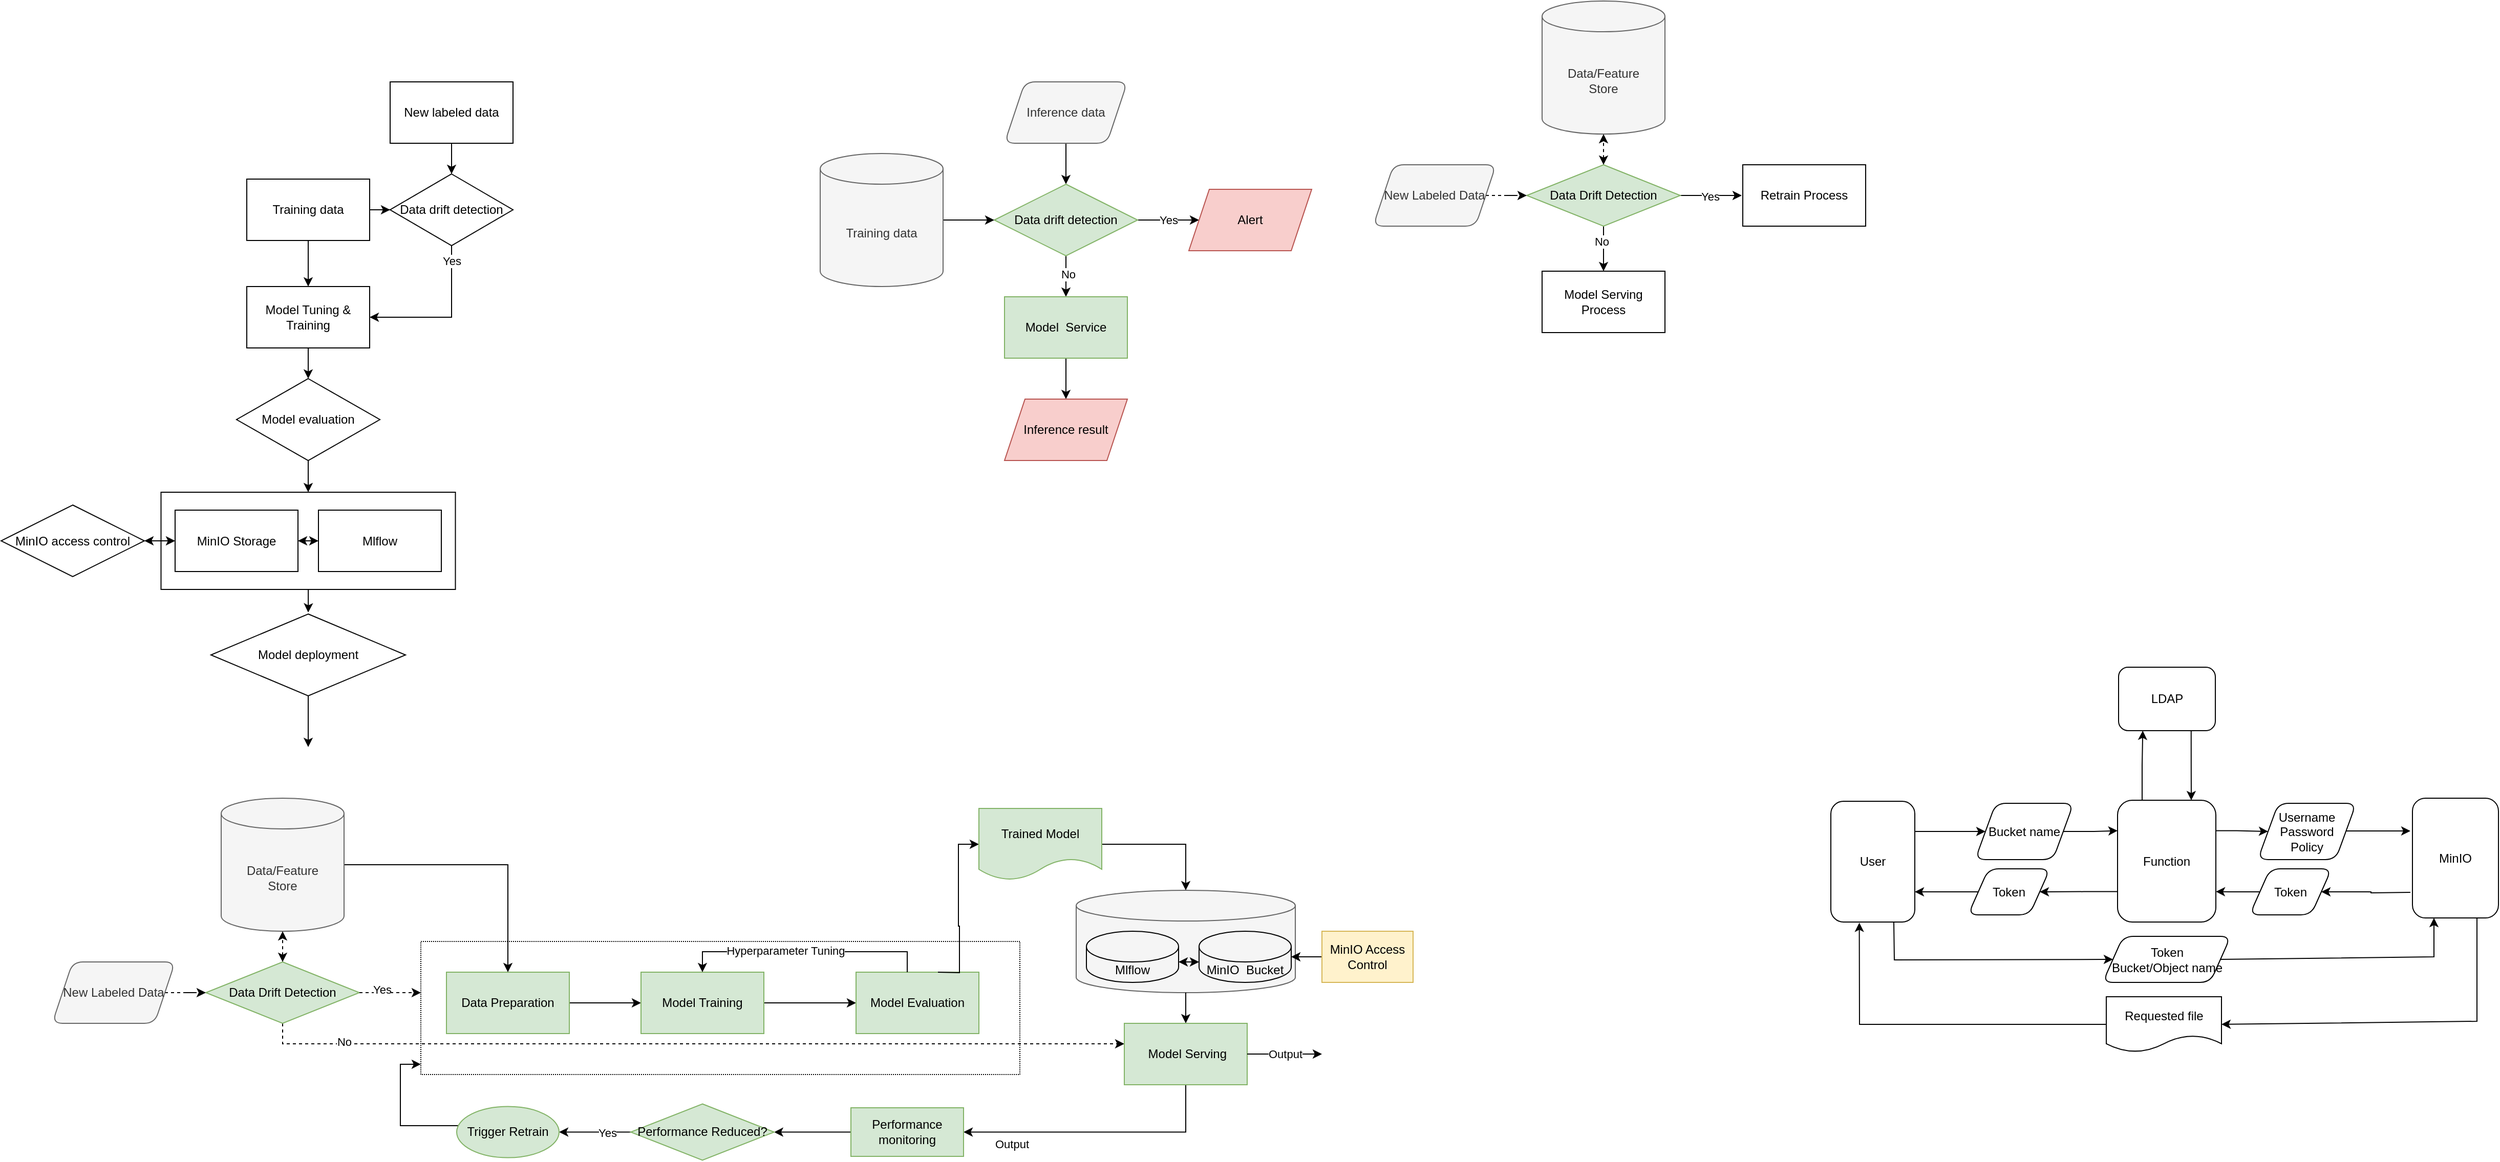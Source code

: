 <mxfile version="17.4.3" type="github">
  <diagram id="fK5hHXI_meAvLUZj9lbC" name="Page-1">
    <mxGraphModel dx="756" dy="846" grid="0" gridSize="10" guides="1" tooltips="1" connect="1" arrows="1" fold="1" page="0" pageScale="1" pageWidth="827" pageHeight="1169" math="0" shadow="0">
      <root>
        <mxCell id="0" />
        <mxCell id="1" parent="0" />
        <mxCell id="V0Qw61IKJjh0Ug3TLafj-57" value="" style="shape=cylinder3;whiteSpace=wrap;html=1;boundedLbl=1;backgroundOutline=1;size=15;rounded=0;shadow=0;glass=0;sketch=0;fillColor=#f5f5f5;fontColor=#333333;strokeColor=#666666;" parent="1" vertex="1">
          <mxGeometry x="1100" y="840" width="214" height="100" as="geometry" />
        </mxCell>
        <mxCell id="V0Qw61IKJjh0Ug3TLafj-20" value="" style="rounded=0;whiteSpace=wrap;html=1;shadow=0;glass=0;sketch=0;fillColor=none;dashed=1;dashPattern=1 1;" parent="1" vertex="1">
          <mxGeometry x="460" y="890" width="585" height="130" as="geometry" />
        </mxCell>
        <mxCell id="QDnQAPT0r1DDVJR2lLTe-117" value="" style="rounded=0;whiteSpace=wrap;html=1;gradientColor=none;fillColor=none;" parent="1" vertex="1">
          <mxGeometry x="206.25" y="451" width="287.5" height="95" as="geometry" />
        </mxCell>
        <mxCell id="QDnQAPT0r1DDVJR2lLTe-122" value="" style="edgeStyle=orthogonalEdgeStyle;rounded=0;orthogonalLoop=1;jettySize=auto;html=1;" parent="1" source="QDnQAPT0r1DDVJR2lLTe-2" target="QDnQAPT0r1DDVJR2lLTe-4" edge="1">
          <mxGeometry relative="1" as="geometry" />
        </mxCell>
        <mxCell id="QDnQAPT0r1DDVJR2lLTe-125" value="" style="edgeStyle=orthogonalEdgeStyle;rounded=0;orthogonalLoop=1;jettySize=auto;html=1;" parent="1" source="QDnQAPT0r1DDVJR2lLTe-2" target="QDnQAPT0r1DDVJR2lLTe-47" edge="1">
          <mxGeometry relative="1" as="geometry" />
        </mxCell>
        <mxCell id="QDnQAPT0r1DDVJR2lLTe-2" value="Training data" style="rounded=0;whiteSpace=wrap;html=1;" parent="1" vertex="1">
          <mxGeometry x="290" y="145" width="120" height="60" as="geometry" />
        </mxCell>
        <mxCell id="QDnQAPT0r1DDVJR2lLTe-138" value="" style="edgeStyle=orthogonalEdgeStyle;rounded=0;orthogonalLoop=1;jettySize=auto;html=1;" parent="1" source="QDnQAPT0r1DDVJR2lLTe-4" target="QDnQAPT0r1DDVJR2lLTe-137" edge="1">
          <mxGeometry relative="1" as="geometry" />
        </mxCell>
        <mxCell id="QDnQAPT0r1DDVJR2lLTe-4" value="Model Tuning &amp;amp; Training" style="rounded=0;whiteSpace=wrap;html=1;" parent="1" vertex="1">
          <mxGeometry x="290" y="250" width="120" height="60" as="geometry" />
        </mxCell>
        <mxCell id="QDnQAPT0r1DDVJR2lLTe-6" value="Mlflow" style="rounded=0;whiteSpace=wrap;html=1;" parent="1" vertex="1">
          <mxGeometry x="360" y="468.5" width="120" height="60" as="geometry" />
        </mxCell>
        <mxCell id="QDnQAPT0r1DDVJR2lLTe-126" value="" style="edgeStyle=orthogonalEdgeStyle;rounded=0;orthogonalLoop=1;jettySize=auto;html=1;" parent="1" source="QDnQAPT0r1DDVJR2lLTe-7" target="QDnQAPT0r1DDVJR2lLTe-47" edge="1">
          <mxGeometry relative="1" as="geometry" />
        </mxCell>
        <mxCell id="QDnQAPT0r1DDVJR2lLTe-7" value="New labeled data" style="rounded=0;whiteSpace=wrap;html=1;" parent="1" vertex="1">
          <mxGeometry x="430" y="50" width="120" height="60" as="geometry" />
        </mxCell>
        <mxCell id="QDnQAPT0r1DDVJR2lLTe-47" value="Data drift detection" style="rhombus;whiteSpace=wrap;html=1;" parent="1" vertex="1">
          <mxGeometry x="430" y="140" width="120" height="70" as="geometry" />
        </mxCell>
        <mxCell id="QDnQAPT0r1DDVJR2lLTe-105" value="" style="edgeStyle=orthogonalEdgeStyle;rounded=0;orthogonalLoop=1;jettySize=auto;html=1;exitX=0.5;exitY=1;exitDx=0;exitDy=0;" parent="1" source="gK53VHWFZF51HOCK_0e7-2" target="QDnQAPT0r1DDVJR2lLTe-61" edge="1">
          <mxGeometry relative="1" as="geometry">
            <mxPoint x="1100" y="130" as="sourcePoint" />
          </mxGeometry>
        </mxCell>
        <mxCell id="QDnQAPT0r1DDVJR2lLTe-108" value="Yes" style="edgeStyle=orthogonalEdgeStyle;rounded=0;orthogonalLoop=1;jettySize=auto;html=1;entryX=0;entryY=0.5;entryDx=0;entryDy=0;" parent="1" source="QDnQAPT0r1DDVJR2lLTe-61" target="gK53VHWFZF51HOCK_0e7-6" edge="1">
          <mxGeometry relative="1" as="geometry">
            <mxPoint x="1220" y="185" as="targetPoint" />
          </mxGeometry>
        </mxCell>
        <mxCell id="QDnQAPT0r1DDVJR2lLTe-112" value="" style="edgeStyle=orthogonalEdgeStyle;rounded=0;orthogonalLoop=1;jettySize=auto;html=1;" parent="1" source="QDnQAPT0r1DDVJR2lLTe-61" target="QDnQAPT0r1DDVJR2lLTe-109" edge="1">
          <mxGeometry relative="1" as="geometry" />
        </mxCell>
        <mxCell id="QDnQAPT0r1DDVJR2lLTe-113" value="No" style="edgeLabel;html=1;align=center;verticalAlign=middle;resizable=0;points=[];" parent="QDnQAPT0r1DDVJR2lLTe-112" vertex="1" connectable="0">
          <mxGeometry x="-0.167" y="2" relative="1" as="geometry">
            <mxPoint y="1" as="offset" />
          </mxGeometry>
        </mxCell>
        <mxCell id="QDnQAPT0r1DDVJR2lLTe-61" value="Data drift detection" style="rhombus;whiteSpace=wrap;html=1;fillColor=#d5e8d4;strokeColor=#82b366;" parent="1" vertex="1">
          <mxGeometry x="1020" y="150" width="140" height="70" as="geometry" />
        </mxCell>
        <mxCell id="QDnQAPT0r1DDVJR2lLTe-71" value="MinIO Storage" style="rounded=0;whiteSpace=wrap;html=1;" parent="1" vertex="1">
          <mxGeometry x="220" y="468.5" width="120" height="60" as="geometry" />
        </mxCell>
        <mxCell id="QDnQAPT0r1DDVJR2lLTe-92" value="MinIO access control" style="rhombus;whiteSpace=wrap;html=1;" parent="1" vertex="1">
          <mxGeometry x="50" y="463.5" width="140" height="70" as="geometry" />
        </mxCell>
        <mxCell id="QDnQAPT0r1DDVJR2lLTe-103" value="" style="endArrow=classic;html=1;rounded=0;exitX=0.5;exitY=1;exitDx=0;exitDy=0;entryX=0.5;entryY=0;entryDx=0;entryDy=0;" parent="1" source="QDnQAPT0r1DDVJR2lLTe-143" edge="1">
          <mxGeometry width="50" height="50" relative="1" as="geometry">
            <mxPoint x="350.0" y="628.5" as="sourcePoint" />
            <mxPoint x="350.0" y="700" as="targetPoint" />
          </mxGeometry>
        </mxCell>
        <mxCell id="QDnQAPT0r1DDVJR2lLTe-107" value="" style="edgeStyle=orthogonalEdgeStyle;rounded=0;orthogonalLoop=1;jettySize=auto;html=1;exitX=1;exitY=0.5;exitDx=0;exitDy=0;exitPerimeter=0;" parent="1" source="gK53VHWFZF51HOCK_0e7-7" target="QDnQAPT0r1DDVJR2lLTe-61" edge="1">
          <mxGeometry relative="1" as="geometry">
            <mxPoint x="970" y="185" as="sourcePoint" />
          </mxGeometry>
        </mxCell>
        <mxCell id="QDnQAPT0r1DDVJR2lLTe-115" value="" style="edgeStyle=orthogonalEdgeStyle;rounded=0;orthogonalLoop=1;jettySize=auto;html=1;entryX=0.5;entryY=0;entryDx=0;entryDy=0;" parent="1" source="QDnQAPT0r1DDVJR2lLTe-109" target="gK53VHWFZF51HOCK_0e7-4" edge="1">
          <mxGeometry relative="1" as="geometry">
            <mxPoint x="1090" y="370" as="targetPoint" />
          </mxGeometry>
        </mxCell>
        <mxCell id="QDnQAPT0r1DDVJR2lLTe-109" value="Model &amp;nbsp;Service" style="rounded=0;whiteSpace=wrap;html=1;fillColor=#d5e8d4;strokeColor=#82b366;" parent="1" vertex="1">
          <mxGeometry x="1030" y="260" width="120" height="60" as="geometry" />
        </mxCell>
        <mxCell id="QDnQAPT0r1DDVJR2lLTe-119" value="" style="edgeStyle=orthogonalEdgeStyle;rounded=0;orthogonalLoop=1;jettySize=auto;html=1;" parent="1" source="QDnQAPT0r1DDVJR2lLTe-117" edge="1">
          <mxGeometry relative="1" as="geometry">
            <mxPoint x="350.0" y="568.5" as="targetPoint" />
          </mxGeometry>
        </mxCell>
        <mxCell id="QDnQAPT0r1DDVJR2lLTe-127" value="" style="endArrow=classic;html=1;rounded=0;exitX=0.5;exitY=1;exitDx=0;exitDy=0;entryX=1;entryY=0.5;entryDx=0;entryDy=0;" parent="1" source="QDnQAPT0r1DDVJR2lLTe-47" target="QDnQAPT0r1DDVJR2lLTe-4" edge="1">
          <mxGeometry width="50" height="50" relative="1" as="geometry">
            <mxPoint x="540" y="360" as="sourcePoint" />
            <mxPoint x="590" y="310" as="targetPoint" />
            <Array as="points">
              <mxPoint x="490" y="280" />
            </Array>
          </mxGeometry>
        </mxCell>
        <mxCell id="QDnQAPT0r1DDVJR2lLTe-129" value="Yes" style="edgeLabel;html=1;align=center;verticalAlign=middle;resizable=0;points=[];" parent="QDnQAPT0r1DDVJR2lLTe-127" vertex="1" connectable="0">
          <mxGeometry x="-0.804" relative="1" as="geometry">
            <mxPoint as="offset" />
          </mxGeometry>
        </mxCell>
        <mxCell id="QDnQAPT0r1DDVJR2lLTe-132" value="" style="endArrow=classic;startArrow=classic;html=1;rounded=0;exitX=1;exitY=0.5;exitDx=0;exitDy=0;entryX=0;entryY=0.5;entryDx=0;entryDy=0;" parent="1" source="QDnQAPT0r1DDVJR2lLTe-92" target="QDnQAPT0r1DDVJR2lLTe-71" edge="1">
          <mxGeometry width="50" height="50" relative="1" as="geometry">
            <mxPoint x="540" y="468.5" as="sourcePoint" />
            <mxPoint x="590" y="418.5" as="targetPoint" />
          </mxGeometry>
        </mxCell>
        <mxCell id="QDnQAPT0r1DDVJR2lLTe-136" value="" style="endArrow=classic;startArrow=classic;html=1;rounded=0;exitX=1;exitY=0.5;exitDx=0;exitDy=0;entryX=0;entryY=0.5;entryDx=0;entryDy=0;" parent="1" source="QDnQAPT0r1DDVJR2lLTe-71" target="QDnQAPT0r1DDVJR2lLTe-6" edge="1">
          <mxGeometry width="50" height="50" relative="1" as="geometry">
            <mxPoint x="460" y="468.5" as="sourcePoint" />
            <mxPoint x="510" y="418.5" as="targetPoint" />
          </mxGeometry>
        </mxCell>
        <mxCell id="QDnQAPT0r1DDVJR2lLTe-137" value="Model evaluation" style="rhombus;whiteSpace=wrap;html=1;rounded=0;fillColor=none;gradientColor=none;" parent="1" vertex="1">
          <mxGeometry x="280" y="340" width="140" height="80" as="geometry" />
        </mxCell>
        <mxCell id="QDnQAPT0r1DDVJR2lLTe-140" value="" style="endArrow=classic;html=1;rounded=0;exitX=0.5;exitY=1;exitDx=0;exitDy=0;entryX=0.5;entryY=0;entryDx=0;entryDy=0;" parent="1" source="QDnQAPT0r1DDVJR2lLTe-137" target="QDnQAPT0r1DDVJR2lLTe-117" edge="1">
          <mxGeometry width="50" height="50" relative="1" as="geometry">
            <mxPoint x="410" y="490" as="sourcePoint" />
            <mxPoint x="460" y="440" as="targetPoint" />
          </mxGeometry>
        </mxCell>
        <mxCell id="QDnQAPT0r1DDVJR2lLTe-143" value="Model deployment" style="rhombus;whiteSpace=wrap;html=1;rounded=0;fillColor=none;gradientColor=none;" parent="1" vertex="1">
          <mxGeometry x="255" y="570" width="190" height="80" as="geometry" />
        </mxCell>
        <mxCell id="V0Qw61IKJjh0Ug3TLafj-18" style="edgeStyle=orthogonalEdgeStyle;rounded=0;orthogonalLoop=1;jettySize=auto;html=1;exitX=0.5;exitY=1;exitDx=0;exitDy=0;dashed=1;" parent="1" source="QDnQAPT0r1DDVJR2lLTe-145" target="V0Qw61IKJjh0Ug3TLafj-7" edge="1">
          <mxGeometry relative="1" as="geometry">
            <mxPoint x="1100" y="990" as="targetPoint" />
            <Array as="points">
              <mxPoint x="325" y="990" />
            </Array>
          </mxGeometry>
        </mxCell>
        <mxCell id="V0Qw61IKJjh0Ug3TLafj-19" value="No" style="edgeLabel;html=1;align=center;verticalAlign=middle;resizable=0;points=[];" parent="V0Qw61IKJjh0Ug3TLafj-18" vertex="1" connectable="0">
          <mxGeometry x="-0.811" y="2" relative="1" as="geometry">
            <mxPoint as="offset" />
          </mxGeometry>
        </mxCell>
        <mxCell id="QDnQAPT0r1DDVJR2lLTe-145" value="Data Drift Detection" style="rhombus;whiteSpace=wrap;html=1;rounded=0;fillColor=#d5e8d4;strokeColor=#82b366;" parent="1" vertex="1">
          <mxGeometry x="250" y="910" width="150" height="60" as="geometry" />
        </mxCell>
        <mxCell id="QDnQAPT0r1DDVJR2lLTe-153" value="" style="edgeStyle=orthogonalEdgeStyle;rounded=0;orthogonalLoop=1;jettySize=auto;html=1;" parent="1" source="QDnQAPT0r1DDVJR2lLTe-147" target="QDnQAPT0r1DDVJR2lLTe-150" edge="1">
          <mxGeometry relative="1" as="geometry" />
        </mxCell>
        <mxCell id="QDnQAPT0r1DDVJR2lLTe-147" value="Data Preparation" style="rounded=0;whiteSpace=wrap;html=1;fillColor=#d5e8d4;strokeColor=#82b366;" parent="1" vertex="1">
          <mxGeometry x="485" y="920" width="120" height="60" as="geometry" />
        </mxCell>
        <mxCell id="QDnQAPT0r1DDVJR2lLTe-154" value="" style="edgeStyle=orthogonalEdgeStyle;rounded=0;orthogonalLoop=1;jettySize=auto;html=1;" parent="1" source="QDnQAPT0r1DDVJR2lLTe-150" target="QDnQAPT0r1DDVJR2lLTe-151" edge="1">
          <mxGeometry relative="1" as="geometry" />
        </mxCell>
        <mxCell id="QDnQAPT0r1DDVJR2lLTe-150" value="Model Training" style="rounded=0;whiteSpace=wrap;html=1;fillColor=#d5e8d4;strokeColor=#82b366;" parent="1" vertex="1">
          <mxGeometry x="675" y="920" width="120" height="60" as="geometry" />
        </mxCell>
        <mxCell id="QDnQAPT0r1DDVJR2lLTe-151" value="Model Evaluation" style="rounded=0;whiteSpace=wrap;html=1;fillColor=#d5e8d4;strokeColor=#82b366;" parent="1" vertex="1">
          <mxGeometry x="885" y="920" width="120" height="60" as="geometry" />
        </mxCell>
        <mxCell id="QDnQAPT0r1DDVJR2lLTe-156" style="edgeStyle=orthogonalEdgeStyle;rounded=0;orthogonalLoop=1;jettySize=auto;html=1;entryX=0.5;entryY=0;entryDx=0;entryDy=0;exitX=0.25;exitY=0;exitDx=0;exitDy=0;" parent="1" target="QDnQAPT0r1DDVJR2lLTe-150" edge="1">
          <mxGeometry relative="1" as="geometry">
            <Array as="points">
              <mxPoint x="935" y="900" />
              <mxPoint x="735" y="900" />
            </Array>
            <mxPoint x="935" y="920" as="sourcePoint" />
          </mxGeometry>
        </mxCell>
        <mxCell id="QDnQAPT0r1DDVJR2lLTe-157" value="Hyperparameter Tuning" style="edgeLabel;html=1;align=center;verticalAlign=middle;resizable=0;points=[];" parent="QDnQAPT0r1DDVJR2lLTe-156" vertex="1" connectable="0">
          <mxGeometry x="0.161" y="-1" relative="1" as="geometry">
            <mxPoint as="offset" />
          </mxGeometry>
        </mxCell>
        <mxCell id="V0Qw61IKJjh0Ug3TLafj-3" value="" style="edgeStyle=orthogonalEdgeStyle;rounded=0;orthogonalLoop=1;jettySize=auto;html=1;entryX=0;entryY=0.5;entryDx=0;entryDy=0;" parent="1" target="V0Qw61IKJjh0Ug3TLafj-1" edge="1">
          <mxGeometry relative="1" as="geometry">
            <mxPoint x="965" y="920" as="sourcePoint" />
          </mxGeometry>
        </mxCell>
        <mxCell id="V0Qw61IKJjh0Ug3TLafj-46" style="edgeStyle=orthogonalEdgeStyle;rounded=0;orthogonalLoop=1;jettySize=auto;html=1;entryX=0.5;entryY=0;entryDx=0;entryDy=0;" parent="1" source="QDnQAPT0r1DDVJR2lLTe-158" target="QDnQAPT0r1DDVJR2lLTe-147" edge="1">
          <mxGeometry relative="1" as="geometry" />
        </mxCell>
        <mxCell id="QDnQAPT0r1DDVJR2lLTe-158" value="Data/Feature&lt;br&gt;Store" style="shape=cylinder3;whiteSpace=wrap;html=1;boundedLbl=1;backgroundOutline=1;size=15;rounded=0;fillColor=#f5f5f5;fontColor=#333333;strokeColor=#666666;" parent="1" vertex="1">
          <mxGeometry x="265" y="750" width="120" height="130" as="geometry" />
        </mxCell>
        <mxCell id="V0Qw61IKJjh0Ug3TLafj-58" style="edgeStyle=orthogonalEdgeStyle;rounded=0;orthogonalLoop=1;jettySize=auto;html=1;entryX=0.5;entryY=0;entryDx=0;entryDy=0;entryPerimeter=0;exitX=1;exitY=0.5;exitDx=0;exitDy=0;" parent="1" source="V0Qw61IKJjh0Ug3TLafj-1" target="V0Qw61IKJjh0Ug3TLafj-57" edge="1">
          <mxGeometry relative="1" as="geometry" />
        </mxCell>
        <mxCell id="V0Qw61IKJjh0Ug3TLafj-1" value="Trained Model" style="shape=document;whiteSpace=wrap;html=1;boundedLbl=1;fillColor=#d5e8d4;strokeColor=#82b366;" parent="1" vertex="1">
          <mxGeometry x="1005" y="760" width="120" height="70" as="geometry" />
        </mxCell>
        <mxCell id="V0Qw61IKJjh0Ug3TLafj-8" value="" style="edgeStyle=orthogonalEdgeStyle;rounded=0;orthogonalLoop=1;jettySize=auto;html=1;exitX=0.5;exitY=1;exitDx=0;exitDy=0;exitPerimeter=0;" parent="1" source="V0Qw61IKJjh0Ug3TLafj-57" target="V0Qw61IKJjh0Ug3TLafj-7" edge="1">
          <mxGeometry relative="1" as="geometry">
            <mxPoint x="1195" y="920" as="sourcePoint" />
          </mxGeometry>
        </mxCell>
        <mxCell id="V0Qw61IKJjh0Ug3TLafj-10" style="edgeStyle=orthogonalEdgeStyle;rounded=0;orthogonalLoop=1;jettySize=auto;html=1;entryX=1;entryY=0.5;entryDx=0;entryDy=0;exitX=0.5;exitY=1;exitDx=0;exitDy=0;" parent="1" source="V0Qw61IKJjh0Ug3TLafj-7" target="V0Qw61IKJjh0Ug3TLafj-9" edge="1">
          <mxGeometry relative="1" as="geometry">
            <Array as="points">
              <mxPoint x="1207" y="1076" />
            </Array>
          </mxGeometry>
        </mxCell>
        <mxCell id="V0Qw61IKJjh0Ug3TLafj-25" value="Output" style="edgeLabel;html=1;align=center;verticalAlign=middle;resizable=0;points=[];" parent="V0Qw61IKJjh0Ug3TLafj-10" vertex="1" connectable="0">
          <mxGeometry x="-0.676" y="4" relative="1" as="geometry">
            <mxPoint x="-174" y="15" as="offset" />
          </mxGeometry>
        </mxCell>
        <mxCell id="V0Qw61IKJjh0Ug3TLafj-7" value="&amp;nbsp;Model Serving" style="rounded=0;whiteSpace=wrap;html=1;fillColor=#d5e8d4;strokeColor=#82b366;" parent="1" vertex="1">
          <mxGeometry x="1147" y="970" width="120" height="60" as="geometry" />
        </mxCell>
        <mxCell id="V0Qw61IKJjh0Ug3TLafj-14" value="" style="edgeStyle=orthogonalEdgeStyle;rounded=0;orthogonalLoop=1;jettySize=auto;html=1;" parent="1" source="V0Qw61IKJjh0Ug3TLafj-9" target="V0Qw61IKJjh0Ug3TLafj-13" edge="1">
          <mxGeometry relative="1" as="geometry" />
        </mxCell>
        <mxCell id="V0Qw61IKJjh0Ug3TLafj-9" value="Performance monitoring" style="rounded=0;whiteSpace=wrap;html=1;glass=0;shadow=0;sketch=0;fillColor=#d5e8d4;strokeColor=#82b366;" parent="1" vertex="1">
          <mxGeometry x="880" y="1052.5" width="110" height="47.5" as="geometry" />
        </mxCell>
        <mxCell id="V0Qw61IKJjh0Ug3TLafj-16" value="" style="edgeStyle=orthogonalEdgeStyle;rounded=0;orthogonalLoop=1;jettySize=auto;html=1;" parent="1" source="V0Qw61IKJjh0Ug3TLafj-13" target="V0Qw61IKJjh0Ug3TLafj-15" edge="1">
          <mxGeometry relative="1" as="geometry" />
        </mxCell>
        <mxCell id="V0Qw61IKJjh0Ug3TLafj-24" value="Yes" style="edgeLabel;html=1;align=center;verticalAlign=middle;resizable=0;points=[];" parent="V0Qw61IKJjh0Ug3TLafj-16" vertex="1" connectable="0">
          <mxGeometry x="-0.35" relative="1" as="geometry">
            <mxPoint as="offset" />
          </mxGeometry>
        </mxCell>
        <mxCell id="V0Qw61IKJjh0Ug3TLafj-13" value="Performance Reduced?" style="rhombus;whiteSpace=wrap;html=1;rounded=0;shadow=0;glass=0;sketch=0;fillColor=#d5e8d4;strokeColor=#82b366;" parent="1" vertex="1">
          <mxGeometry x="665" y="1048.75" width="140" height="55" as="geometry" />
        </mxCell>
        <mxCell id="V0Qw61IKJjh0Ug3TLafj-56" style="edgeStyle=orthogonalEdgeStyle;rounded=0;orthogonalLoop=1;jettySize=auto;html=1;entryX=0;entryY=0.923;entryDx=0;entryDy=0;entryPerimeter=0;" parent="1" source="V0Qw61IKJjh0Ug3TLafj-15" target="V0Qw61IKJjh0Ug3TLafj-20" edge="1">
          <mxGeometry relative="1" as="geometry">
            <mxPoint x="370" y="1010" as="targetPoint" />
            <Array as="points">
              <mxPoint x="440" y="1070" />
              <mxPoint x="440" y="1010" />
            </Array>
          </mxGeometry>
        </mxCell>
        <mxCell id="V0Qw61IKJjh0Ug3TLafj-15" value="Trigger Retrain" style="ellipse;whiteSpace=wrap;html=1;rounded=0;shadow=0;glass=0;sketch=0;fillColor=#d5e8d4;strokeColor=#82b366;" parent="1" vertex="1">
          <mxGeometry x="495" y="1051.25" width="100" height="50" as="geometry" />
        </mxCell>
        <mxCell id="V0Qw61IKJjh0Ug3TLafj-22" value="" style="endArrow=classic;html=1;rounded=0;exitX=1;exitY=0.5;exitDx=0;exitDy=0;dashed=1;" parent="1" source="QDnQAPT0r1DDVJR2lLTe-145" edge="1">
          <mxGeometry width="50" height="50" relative="1" as="geometry">
            <mxPoint x="775" y="1070" as="sourcePoint" />
            <mxPoint x="460" y="940" as="targetPoint" />
          </mxGeometry>
        </mxCell>
        <mxCell id="V0Qw61IKJjh0Ug3TLafj-45" value="Yes" style="edgeLabel;html=1;align=center;verticalAlign=middle;resizable=0;points=[];" parent="V0Qw61IKJjh0Ug3TLafj-22" vertex="1" connectable="0">
          <mxGeometry x="-0.289" y="3" relative="1" as="geometry">
            <mxPoint as="offset" />
          </mxGeometry>
        </mxCell>
        <mxCell id="V0Qw61IKJjh0Ug3TLafj-26" value="Output" style="endArrow=classic;html=1;rounded=0;exitX=1;exitY=0.5;exitDx=0;exitDy=0;" parent="1" source="V0Qw61IKJjh0Ug3TLafj-7" edge="1">
          <mxGeometry width="50" height="50" relative="1" as="geometry">
            <mxPoint x="925" y="1060" as="sourcePoint" />
            <mxPoint x="1340" y="1000" as="targetPoint" />
            <Array as="points">
              <mxPoint x="1320" y="1000" />
            </Array>
          </mxGeometry>
        </mxCell>
        <mxCell id="V0Qw61IKJjh0Ug3TLafj-39" value="" style="endArrow=classic;html=1;rounded=0;exitX=0;exitY=0.5;exitDx=0;exitDy=0;entryX=1;entryY=0.5;entryDx=0;entryDy=0;entryPerimeter=0;" parent="1" source="V0Qw61IKJjh0Ug3TLafj-43" target="V0Qw61IKJjh0Ug3TLafj-50" edge="1">
          <mxGeometry width="50" height="50" relative="1" as="geometry">
            <mxPoint x="1306" y="888.75" as="sourcePoint" />
            <mxPoint x="1285" y="888.125" as="targetPoint" />
          </mxGeometry>
        </mxCell>
        <mxCell id="V0Qw61IKJjh0Ug3TLafj-40" value="" style="endArrow=classic;startArrow=classic;html=1;rounded=0;exitX=1;exitY=0;exitDx=0;exitDy=30;exitPerimeter=0;entryX=0;entryY=0;entryDx=0;entryDy=30;entryPerimeter=0;" parent="1" source="V0Qw61IKJjh0Ug3TLafj-48" target="V0Qw61IKJjh0Ug3TLafj-50" edge="1">
          <mxGeometry width="50" height="50" relative="1" as="geometry">
            <mxPoint x="1203" y="910.63" as="sourcePoint" />
            <mxPoint x="1210" y="920" as="targetPoint" />
          </mxGeometry>
        </mxCell>
        <mxCell id="V0Qw61IKJjh0Ug3TLafj-43" value="MinIO Access Control" style="rounded=0;whiteSpace=wrap;html=1;shadow=0;glass=0;sketch=0;fillColor=#fff2cc;strokeColor=#d6b656;" parent="1" vertex="1">
          <mxGeometry x="1340" y="880" width="89" height="50" as="geometry" />
        </mxCell>
        <mxCell id="V0Qw61IKJjh0Ug3TLafj-48" value="Mlflow" style="shape=cylinder3;whiteSpace=wrap;html=1;boundedLbl=1;backgroundOutline=1;size=15;rounded=0;shadow=0;glass=0;sketch=0;fillColor=none;" parent="1" vertex="1">
          <mxGeometry x="1110" y="880" width="90" height="50" as="geometry" />
        </mxCell>
        <mxCell id="V0Qw61IKJjh0Ug3TLafj-50" value="MinIO &amp;nbsp;Bucket" style="shape=cylinder3;whiteSpace=wrap;html=1;boundedLbl=1;backgroundOutline=1;size=15;rounded=0;shadow=0;glass=0;sketch=0;fillColor=none;" parent="1" vertex="1">
          <mxGeometry x="1220" y="880" width="90" height="50" as="geometry" />
        </mxCell>
        <mxCell id="V0Qw61IKJjh0Ug3TLafj-52" value="" style="edgeStyle=orthogonalEdgeStyle;rounded=0;orthogonalLoop=1;jettySize=auto;html=1;dashed=1;exitX=1;exitY=0.5;exitDx=0;exitDy=0;" parent="1" source="gK53VHWFZF51HOCK_0e7-1" target="QDnQAPT0r1DDVJR2lLTe-145" edge="1">
          <mxGeometry relative="1" as="geometry">
            <mxPoint x="200" y="940" as="sourcePoint" />
          </mxGeometry>
        </mxCell>
        <mxCell id="V0Qw61IKJjh0Ug3TLafj-53" value="" style="endArrow=classic;startArrow=classic;html=1;rounded=0;dashed=1;entryX=0.5;entryY=1;entryDx=0;entryDy=0;entryPerimeter=0;" parent="1" source="QDnQAPT0r1DDVJR2lLTe-145" target="QDnQAPT0r1DDVJR2lLTe-158" edge="1">
          <mxGeometry width="50" height="50" relative="1" as="geometry">
            <mxPoint x="560" y="1020" as="sourcePoint" />
            <mxPoint x="610" y="970" as="targetPoint" />
          </mxGeometry>
        </mxCell>
        <mxCell id="gK53VHWFZF51HOCK_0e7-1" value="New Labeled Data" style="shape=parallelogram;perimeter=parallelogramPerimeter;whiteSpace=wrap;html=1;fixedSize=1;rounded=1;fillColor=#f5f5f5;fontColor=#333333;strokeColor=#666666;" vertex="1" parent="1">
          <mxGeometry x="100" y="910" width="120" height="60" as="geometry" />
        </mxCell>
        <mxCell id="gK53VHWFZF51HOCK_0e7-2" value="Inference data" style="shape=parallelogram;perimeter=parallelogramPerimeter;whiteSpace=wrap;html=1;fixedSize=1;rounded=1;fillColor=#f5f5f5;fontColor=#333333;strokeColor=#666666;" vertex="1" parent="1">
          <mxGeometry x="1030" y="50" width="120" height="60" as="geometry" />
        </mxCell>
        <mxCell id="gK53VHWFZF51HOCK_0e7-4" value="Inference result" style="shape=parallelogram;perimeter=parallelogramPerimeter;whiteSpace=wrap;html=1;fixedSize=1;rounded=0;fillColor=#f8cecc;strokeColor=#b85450;" vertex="1" parent="1">
          <mxGeometry x="1030" y="360" width="120" height="60" as="geometry" />
        </mxCell>
        <mxCell id="gK53VHWFZF51HOCK_0e7-6" value="Alert" style="shape=parallelogram;perimeter=parallelogramPerimeter;whiteSpace=wrap;html=1;fixedSize=1;rounded=0;fillColor=#f8cecc;strokeColor=#b85450;" vertex="1" parent="1">
          <mxGeometry x="1210" y="155" width="120" height="60" as="geometry" />
        </mxCell>
        <mxCell id="gK53VHWFZF51HOCK_0e7-7" value="Training data" style="shape=cylinder3;whiteSpace=wrap;html=1;boundedLbl=1;backgroundOutline=1;size=15;rounded=0;fillColor=#f5f5f5;fontColor=#333333;strokeColor=#666666;" vertex="1" parent="1">
          <mxGeometry x="850" y="120" width="120" height="130" as="geometry" />
        </mxCell>
        <mxCell id="gK53VHWFZF51HOCK_0e7-17" value="" style="edgeStyle=orthogonalEdgeStyle;rounded=0;orthogonalLoop=1;jettySize=auto;html=1;" edge="1" parent="1" source="gK53VHWFZF51HOCK_0e7-9">
          <mxGeometry relative="1" as="geometry">
            <mxPoint x="1615" y="235" as="targetPoint" />
          </mxGeometry>
        </mxCell>
        <mxCell id="gK53VHWFZF51HOCK_0e7-20" value="No" style="edgeLabel;html=1;align=center;verticalAlign=middle;resizable=0;points=[];" vertex="1" connectable="0" parent="gK53VHWFZF51HOCK_0e7-17">
          <mxGeometry x="-0.303" y="-2" relative="1" as="geometry">
            <mxPoint y="-1" as="offset" />
          </mxGeometry>
        </mxCell>
        <mxCell id="gK53VHWFZF51HOCK_0e7-18" value="" style="edgeStyle=orthogonalEdgeStyle;rounded=0;orthogonalLoop=1;jettySize=auto;html=1;" edge="1" parent="1" source="gK53VHWFZF51HOCK_0e7-9">
          <mxGeometry relative="1" as="geometry">
            <mxPoint x="1750" y="161" as="targetPoint" />
          </mxGeometry>
        </mxCell>
        <mxCell id="gK53VHWFZF51HOCK_0e7-19" value="Yes" style="edgeLabel;html=1;align=center;verticalAlign=middle;resizable=0;points=[];" vertex="1" connectable="0" parent="gK53VHWFZF51HOCK_0e7-18">
          <mxGeometry x="-0.056" y="-1" relative="1" as="geometry">
            <mxPoint as="offset" />
          </mxGeometry>
        </mxCell>
        <mxCell id="gK53VHWFZF51HOCK_0e7-9" value="Data Drift Detection" style="rhombus;whiteSpace=wrap;html=1;rounded=0;fillColor=#d5e8d4;strokeColor=#82b366;" vertex="1" parent="1">
          <mxGeometry x="1540" y="131" width="150" height="60" as="geometry" />
        </mxCell>
        <mxCell id="gK53VHWFZF51HOCK_0e7-10" value="Data/Feature&lt;br&gt;Store" style="shape=cylinder3;whiteSpace=wrap;html=1;boundedLbl=1;backgroundOutline=1;size=15;rounded=0;fillColor=#f5f5f5;fontColor=#333333;strokeColor=#666666;" vertex="1" parent="1">
          <mxGeometry x="1555" y="-29" width="120" height="130" as="geometry" />
        </mxCell>
        <mxCell id="gK53VHWFZF51HOCK_0e7-12" value="" style="edgeStyle=orthogonalEdgeStyle;rounded=0;orthogonalLoop=1;jettySize=auto;html=1;dashed=1;exitX=1;exitY=0.5;exitDx=0;exitDy=0;" edge="1" parent="1" source="gK53VHWFZF51HOCK_0e7-14" target="gK53VHWFZF51HOCK_0e7-9">
          <mxGeometry relative="1" as="geometry">
            <mxPoint x="1490" y="161" as="sourcePoint" />
          </mxGeometry>
        </mxCell>
        <mxCell id="gK53VHWFZF51HOCK_0e7-13" value="" style="endArrow=classic;startArrow=classic;html=1;rounded=0;dashed=1;entryX=0.5;entryY=1;entryDx=0;entryDy=0;entryPerimeter=0;" edge="1" parent="1" source="gK53VHWFZF51HOCK_0e7-9" target="gK53VHWFZF51HOCK_0e7-10">
          <mxGeometry width="50" height="50" relative="1" as="geometry">
            <mxPoint x="1850" y="241" as="sourcePoint" />
            <mxPoint x="1900" y="191" as="targetPoint" />
          </mxGeometry>
        </mxCell>
        <mxCell id="gK53VHWFZF51HOCK_0e7-14" value="New Labeled Data" style="shape=parallelogram;perimeter=parallelogramPerimeter;whiteSpace=wrap;html=1;fixedSize=1;rounded=1;fillColor=#f5f5f5;fontColor=#333333;strokeColor=#666666;" vertex="1" parent="1">
          <mxGeometry x="1390" y="131" width="120" height="60" as="geometry" />
        </mxCell>
        <mxCell id="gK53VHWFZF51HOCK_0e7-21" value="Retrain Process" style="rounded=0;whiteSpace=wrap;html=1;" vertex="1" parent="1">
          <mxGeometry x="1751" y="131" width="120" height="60" as="geometry" />
        </mxCell>
        <mxCell id="gK53VHWFZF51HOCK_0e7-22" value="Model Serving Process" style="rounded=0;whiteSpace=wrap;html=1;" vertex="1" parent="1">
          <mxGeometry x="1555" y="235" width="120" height="60" as="geometry" />
        </mxCell>
        <mxCell id="gK53VHWFZF51HOCK_0e7-30" value="" style="edgeStyle=orthogonalEdgeStyle;rounded=0;orthogonalLoop=1;jettySize=auto;html=1;exitX=1;exitY=0.25;exitDx=0;exitDy=0;entryX=0;entryY=0.5;entryDx=0;entryDy=0;" edge="1" parent="1" source="gK53VHWFZF51HOCK_0e7-23" target="gK53VHWFZF51HOCK_0e7-27">
          <mxGeometry relative="1" as="geometry" />
        </mxCell>
        <mxCell id="gK53VHWFZF51HOCK_0e7-23" value="User" style="rounded=1;whiteSpace=wrap;html=1;" vertex="1" parent="1">
          <mxGeometry x="1837" y="753" width="82" height="118" as="geometry" />
        </mxCell>
        <mxCell id="gK53VHWFZF51HOCK_0e7-35" value="" style="edgeStyle=orthogonalEdgeStyle;rounded=0;orthogonalLoop=1;jettySize=auto;html=1;exitX=0;exitY=0.75;exitDx=0;exitDy=0;" edge="1" parent="1" source="gK53VHWFZF51HOCK_0e7-24" target="gK53VHWFZF51HOCK_0e7-33">
          <mxGeometry relative="1" as="geometry" />
        </mxCell>
        <mxCell id="gK53VHWFZF51HOCK_0e7-36" value="" style="edgeStyle=orthogonalEdgeStyle;rounded=0;orthogonalLoop=1;jettySize=auto;html=1;exitX=0.25;exitY=0;exitDx=0;exitDy=0;entryX=0.25;entryY=1;entryDx=0;entryDy=0;" edge="1" parent="1" source="gK53VHWFZF51HOCK_0e7-24" target="gK53VHWFZF51HOCK_0e7-26">
          <mxGeometry relative="1" as="geometry" />
        </mxCell>
        <mxCell id="gK53VHWFZF51HOCK_0e7-41" value="" style="edgeStyle=orthogonalEdgeStyle;rounded=0;orthogonalLoop=1;jettySize=auto;html=1;exitX=1;exitY=0.25;exitDx=0;exitDy=0;" edge="1" parent="1" source="gK53VHWFZF51HOCK_0e7-24" target="gK53VHWFZF51HOCK_0e7-38">
          <mxGeometry relative="1" as="geometry" />
        </mxCell>
        <mxCell id="gK53VHWFZF51HOCK_0e7-24" value="Function" style="rounded=1;whiteSpace=wrap;html=1;" vertex="1" parent="1">
          <mxGeometry x="2117" y="752" width="96" height="119" as="geometry" />
        </mxCell>
        <mxCell id="gK53VHWFZF51HOCK_0e7-45" value="" style="edgeStyle=orthogonalEdgeStyle;rounded=0;orthogonalLoop=1;jettySize=auto;html=1;" edge="1" parent="1" target="gK53VHWFZF51HOCK_0e7-39">
          <mxGeometry relative="1" as="geometry">
            <mxPoint x="2403" y="842" as="sourcePoint" />
          </mxGeometry>
        </mxCell>
        <mxCell id="gK53VHWFZF51HOCK_0e7-25" value="MinIO" style="rounded=1;whiteSpace=wrap;html=1;" vertex="1" parent="1">
          <mxGeometry x="2405" y="750" width="84" height="117" as="geometry" />
        </mxCell>
        <mxCell id="gK53VHWFZF51HOCK_0e7-37" value="" style="edgeStyle=orthogonalEdgeStyle;rounded=0;orthogonalLoop=1;jettySize=auto;html=1;exitX=0.75;exitY=1;exitDx=0;exitDy=0;entryX=0.75;entryY=0;entryDx=0;entryDy=0;" edge="1" parent="1" source="gK53VHWFZF51HOCK_0e7-26" target="gK53VHWFZF51HOCK_0e7-24">
          <mxGeometry relative="1" as="geometry" />
        </mxCell>
        <mxCell id="gK53VHWFZF51HOCK_0e7-26" value="LDAP" style="rounded=1;whiteSpace=wrap;html=1;" vertex="1" parent="1">
          <mxGeometry x="2118" y="622" width="94.5" height="62" as="geometry" />
        </mxCell>
        <mxCell id="gK53VHWFZF51HOCK_0e7-31" value="" style="edgeStyle=orthogonalEdgeStyle;rounded=0;orthogonalLoop=1;jettySize=auto;html=1;entryX=0;entryY=0.25;entryDx=0;entryDy=0;" edge="1" parent="1" source="gK53VHWFZF51HOCK_0e7-27" target="gK53VHWFZF51HOCK_0e7-24">
          <mxGeometry relative="1" as="geometry">
            <mxPoint x="2096" y="796" as="targetPoint" />
            <Array as="points">
              <mxPoint x="2094" y="782" />
              <mxPoint x="2096" y="782" />
            </Array>
          </mxGeometry>
        </mxCell>
        <mxCell id="gK53VHWFZF51HOCK_0e7-27" value="Bucket name" style="shape=parallelogram;perimeter=parallelogramPerimeter;whiteSpace=wrap;html=1;fixedSize=1;rounded=1;" vertex="1" parent="1">
          <mxGeometry x="1978" y="755" width="96" height="55" as="geometry" />
        </mxCell>
        <mxCell id="gK53VHWFZF51HOCK_0e7-34" value="" style="edgeStyle=orthogonalEdgeStyle;rounded=0;orthogonalLoop=1;jettySize=auto;html=1;entryX=1;entryY=0.75;entryDx=0;entryDy=0;" edge="1" parent="1" source="gK53VHWFZF51HOCK_0e7-33" target="gK53VHWFZF51HOCK_0e7-23">
          <mxGeometry relative="1" as="geometry" />
        </mxCell>
        <mxCell id="gK53VHWFZF51HOCK_0e7-33" value="Token" style="shape=parallelogram;perimeter=parallelogramPerimeter;whiteSpace=wrap;html=1;fixedSize=1;rounded=1;" vertex="1" parent="1">
          <mxGeometry x="1971" y="819" width="80" height="45" as="geometry" />
        </mxCell>
        <mxCell id="gK53VHWFZF51HOCK_0e7-42" value="" style="edgeStyle=orthogonalEdgeStyle;rounded=0;orthogonalLoop=1;jettySize=auto;html=1;" edge="1" parent="1" source="gK53VHWFZF51HOCK_0e7-38">
          <mxGeometry relative="1" as="geometry">
            <mxPoint x="2403" y="782" as="targetPoint" />
          </mxGeometry>
        </mxCell>
        <mxCell id="gK53VHWFZF51HOCK_0e7-38" value="Username&lt;br&gt;Password&lt;br&gt;Policy" style="shape=parallelogram;perimeter=parallelogramPerimeter;whiteSpace=wrap;html=1;fixedSize=1;rounded=1;" vertex="1" parent="1">
          <mxGeometry x="2254" y="755" width="96" height="55" as="geometry" />
        </mxCell>
        <mxCell id="gK53VHWFZF51HOCK_0e7-44" value="" style="edgeStyle=orthogonalEdgeStyle;rounded=0;orthogonalLoop=1;jettySize=auto;html=1;entryX=1;entryY=0.75;entryDx=0;entryDy=0;" edge="1" parent="1" source="gK53VHWFZF51HOCK_0e7-39" target="gK53VHWFZF51HOCK_0e7-24">
          <mxGeometry relative="1" as="geometry" />
        </mxCell>
        <mxCell id="gK53VHWFZF51HOCK_0e7-39" value="Token" style="shape=parallelogram;perimeter=parallelogramPerimeter;whiteSpace=wrap;html=1;fixedSize=1;rounded=1;" vertex="1" parent="1">
          <mxGeometry x="2246" y="819" width="80" height="45" as="geometry" />
        </mxCell>
        <mxCell id="gK53VHWFZF51HOCK_0e7-46" value="Token&lt;br&gt;Bucket/Object name" style="shape=parallelogram;perimeter=parallelogramPerimeter;whiteSpace=wrap;html=1;fixedSize=1;rounded=1;" vertex="1" parent="1">
          <mxGeometry x="2102.5" y="885" width="125" height="45" as="geometry" />
        </mxCell>
        <mxCell id="gK53VHWFZF51HOCK_0e7-47" value="" style="endArrow=classic;html=1;rounded=0;exitX=0.75;exitY=1;exitDx=0;exitDy=0;entryX=0;entryY=0.5;entryDx=0;entryDy=0;" edge="1" parent="1" source="gK53VHWFZF51HOCK_0e7-23" target="gK53VHWFZF51HOCK_0e7-46">
          <mxGeometry width="50" height="50" relative="1" as="geometry">
            <mxPoint x="2167" y="803" as="sourcePoint" />
            <mxPoint x="2217" y="753" as="targetPoint" />
            <Array as="points">
              <mxPoint x="1899" y="908" />
            </Array>
          </mxGeometry>
        </mxCell>
        <mxCell id="gK53VHWFZF51HOCK_0e7-48" value="" style="endArrow=classic;html=1;rounded=0;exitX=1;exitY=0.5;exitDx=0;exitDy=0;entryX=0.25;entryY=1;entryDx=0;entryDy=0;" edge="1" parent="1" source="gK53VHWFZF51HOCK_0e7-46" target="gK53VHWFZF51HOCK_0e7-25">
          <mxGeometry width="50" height="50" relative="1" as="geometry">
            <mxPoint x="2167" y="803" as="sourcePoint" />
            <mxPoint x="2217" y="753" as="targetPoint" />
            <Array as="points">
              <mxPoint x="2426" y="905" />
            </Array>
          </mxGeometry>
        </mxCell>
        <mxCell id="gK53VHWFZF51HOCK_0e7-49" value="Requested file" style="shape=document;whiteSpace=wrap;html=1;boundedLbl=1;rounded=1;" vertex="1" parent="1">
          <mxGeometry x="2106" y="944" width="112.5" height="54" as="geometry" />
        </mxCell>
        <mxCell id="gK53VHWFZF51HOCK_0e7-50" value="" style="endArrow=classic;html=1;rounded=0;entryX=0.339;entryY=1.005;entryDx=0;entryDy=0;entryPerimeter=0;exitX=0;exitY=0.5;exitDx=0;exitDy=0;" edge="1" parent="1" source="gK53VHWFZF51HOCK_0e7-49" target="gK53VHWFZF51HOCK_0e7-23">
          <mxGeometry width="50" height="50" relative="1" as="geometry">
            <mxPoint x="2167" y="889" as="sourcePoint" />
            <mxPoint x="2217" y="839" as="targetPoint" />
            <Array as="points">
              <mxPoint x="1865" y="971" />
            </Array>
          </mxGeometry>
        </mxCell>
        <mxCell id="gK53VHWFZF51HOCK_0e7-51" value="" style="endArrow=classic;html=1;rounded=0;exitX=0.75;exitY=1;exitDx=0;exitDy=0;entryX=1;entryY=0.5;entryDx=0;entryDy=0;" edge="1" parent="1" source="gK53VHWFZF51HOCK_0e7-25" target="gK53VHWFZF51HOCK_0e7-49">
          <mxGeometry width="50" height="50" relative="1" as="geometry">
            <mxPoint x="2129" y="889" as="sourcePoint" />
            <mxPoint x="2182" y="844" as="targetPoint" />
            <Array as="points">
              <mxPoint x="2468" y="968" />
            </Array>
          </mxGeometry>
        </mxCell>
      </root>
    </mxGraphModel>
  </diagram>
</mxfile>
